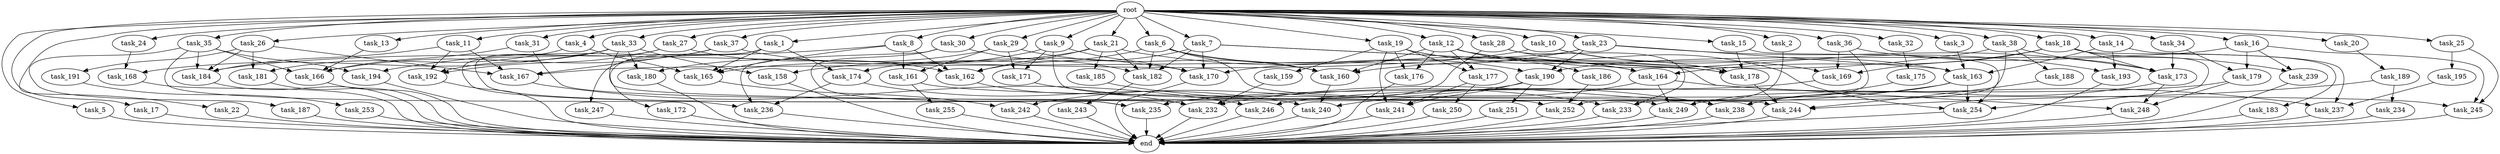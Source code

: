 digraph G {
  root [size="0.000000"];
  task_1 [size="10.240000"];
  task_2 [size="10.240000"];
  task_3 [size="10.240000"];
  task_4 [size="10.240000"];
  task_5 [size="10.240000"];
  task_6 [size="10.240000"];
  task_7 [size="10.240000"];
  task_8 [size="10.240000"];
  task_9 [size="10.240000"];
  task_10 [size="10.240000"];
  task_11 [size="10.240000"];
  task_12 [size="10.240000"];
  task_13 [size="10.240000"];
  task_14 [size="10.240000"];
  task_15 [size="10.240000"];
  task_16 [size="10.240000"];
  task_17 [size="10.240000"];
  task_18 [size="10.240000"];
  task_19 [size="10.240000"];
  task_20 [size="10.240000"];
  task_21 [size="10.240000"];
  task_22 [size="10.240000"];
  task_23 [size="10.240000"];
  task_24 [size="10.240000"];
  task_25 [size="10.240000"];
  task_26 [size="10.240000"];
  task_27 [size="10.240000"];
  task_28 [size="10.240000"];
  task_29 [size="10.240000"];
  task_30 [size="10.240000"];
  task_31 [size="10.240000"];
  task_32 [size="10.240000"];
  task_33 [size="10.240000"];
  task_34 [size="10.240000"];
  task_35 [size="10.240000"];
  task_36 [size="10.240000"];
  task_37 [size="10.240000"];
  task_38 [size="10.240000"];
  task_158 [size="9964324126.719999"];
  task_159 [size="343597383.680000"];
  task_160 [size="25254407700.480000"];
  task_161 [size="9964324126.719999"];
  task_162 [size="16320875724.800001"];
  task_163 [size="5583457484.800000"];
  task_164 [size="17523466567.680000"];
  task_165 [size="9105330667.520000"];
  task_166 [size="23880018165.760002"];
  task_167 [size="8761733283.840000"];
  task_168 [size="3521873182.720000"];
  task_169 [size="11338713661.440001"];
  task_170 [size="8761733283.840000"];
  task_171 [size="10737418240.000000"];
  task_172 [size="1374389534.720000"];
  task_173 [size="20100446945.279999"];
  task_174 [size="8332236554.240000"];
  task_175 [size="343597383.680000"];
  task_176 [size="5841155522.560000"];
  task_177 [size="5841155522.560000"];
  task_178 [size="18038862643.200001"];
  task_179 [size="4552665333.760000"];
  task_180 [size="9964324126.719999"];
  task_181 [size="6356551598.080000"];
  task_182 [size="20787641712.639999"];
  task_183 [size="8589934592.000000"];
  task_184 [size="14259291422.720001"];
  task_185 [size="8589934592.000000"];
  task_186 [size="5497558138.880000"];
  task_187 [size="8589934592.000000"];
  task_188 [size="4209067950.080000"];
  task_189 [size="343597383.680000"];
  task_190 [size="10393820856.320000"];
  task_191 [size="2147483648.000000"];
  task_192 [size="7730941132.800000"];
  task_193 [size="6270652252.160000"];
  task_194 [size="9964324126.719999"];
  task_195 [size="343597383.680000"];
  task_232 [size="14688788152.320000"];
  task_233 [size="10307921510.400000"];
  task_234 [size="5497558138.880000"];
  task_235 [size="17265768529.920002"];
  task_236 [size="13829794693.120001"];
  task_237 [size="11510512353.280001"];
  task_238 [size="18468359372.799999"];
  task_239 [size="1717986918.400000"];
  task_240 [size="16234976378.880001"];
  task_241 [size="4810363371.520000"];
  task_242 [size="6871947673.600000"];
  task_243 [size="4209067950.080000"];
  task_244 [size="16234976378.880001"];
  task_245 [size="4896262717.440001"];
  task_246 [size="10737418240.000000"];
  task_247 [size="1374389534.720000"];
  task_248 [size="11081015623.680000"];
  task_249 [size="15290083573.760000"];
  task_250 [size="3092376453.120000"];
  task_251 [size="1374389534.720000"];
  task_252 [size="13228499271.680000"];
  task_253 [size="3092376453.120000"];
  task_254 [size="28003186769.920002"];
  task_255 [size="4209067950.080000"];
  end [size="0.000000"];

  root -> task_1 [size="1.000000"];
  root -> task_2 [size="1.000000"];
  root -> task_3 [size="1.000000"];
  root -> task_4 [size="1.000000"];
  root -> task_5 [size="1.000000"];
  root -> task_6 [size="1.000000"];
  root -> task_7 [size="1.000000"];
  root -> task_8 [size="1.000000"];
  root -> task_9 [size="1.000000"];
  root -> task_10 [size="1.000000"];
  root -> task_11 [size="1.000000"];
  root -> task_12 [size="1.000000"];
  root -> task_13 [size="1.000000"];
  root -> task_14 [size="1.000000"];
  root -> task_15 [size="1.000000"];
  root -> task_16 [size="1.000000"];
  root -> task_17 [size="1.000000"];
  root -> task_18 [size="1.000000"];
  root -> task_19 [size="1.000000"];
  root -> task_20 [size="1.000000"];
  root -> task_21 [size="1.000000"];
  root -> task_22 [size="1.000000"];
  root -> task_23 [size="1.000000"];
  root -> task_24 [size="1.000000"];
  root -> task_25 [size="1.000000"];
  root -> task_26 [size="1.000000"];
  root -> task_27 [size="1.000000"];
  root -> task_28 [size="1.000000"];
  root -> task_29 [size="1.000000"];
  root -> task_30 [size="1.000000"];
  root -> task_31 [size="1.000000"];
  root -> task_32 [size="1.000000"];
  root -> task_33 [size="1.000000"];
  root -> task_34 [size="1.000000"];
  root -> task_35 [size="1.000000"];
  root -> task_36 [size="1.000000"];
  root -> task_37 [size="1.000000"];
  root -> task_38 [size="1.000000"];
  task_1 -> task_165 [size="134217728.000000"];
  task_1 -> task_172 [size="134217728.000000"];
  task_1 -> task_174 [size="134217728.000000"];
  task_1 -> task_247 [size="134217728.000000"];
  task_2 -> task_252 [size="75497472.000000"];
  task_3 -> task_163 [size="33554432.000000"];
  task_4 -> task_165 [size="411041792.000000"];
  task_4 -> task_181 [size="411041792.000000"];
  task_5 -> end [size="1.000000"];
  task_6 -> task_160 [size="679477248.000000"];
  task_6 -> task_174 [size="679477248.000000"];
  task_6 -> task_182 [size="679477248.000000"];
  task_6 -> task_190 [size="679477248.000000"];
  task_6 -> task_238 [size="679477248.000000"];
  task_7 -> task_162 [size="209715200.000000"];
  task_7 -> task_170 [size="209715200.000000"];
  task_7 -> task_178 [size="209715200.000000"];
  task_7 -> task_182 [size="209715200.000000"];
  task_7 -> task_248 [size="209715200.000000"];
  task_8 -> task_161 [size="134217728.000000"];
  task_8 -> task_162 [size="134217728.000000"];
  task_8 -> task_165 [size="134217728.000000"];
  task_8 -> task_194 [size="134217728.000000"];
  task_9 -> task_165 [size="209715200.000000"];
  task_9 -> task_170 [size="209715200.000000"];
  task_9 -> task_171 [size="209715200.000000"];
  task_9 -> task_249 [size="209715200.000000"];
  task_10 -> task_163 [size="134217728.000000"];
  task_10 -> task_169 [size="134217728.000000"];
  task_10 -> task_184 [size="134217728.000000"];
  task_11 -> task_167 [size="209715200.000000"];
  task_11 -> task_184 [size="209715200.000000"];
  task_11 -> task_192 [size="209715200.000000"];
  task_12 -> task_160 [size="536870912.000000"];
  task_12 -> task_176 [size="536870912.000000"];
  task_12 -> task_177 [size="536870912.000000"];
  task_12 -> task_186 [size="536870912.000000"];
  task_12 -> task_193 [size="536870912.000000"];
  task_12 -> task_254 [size="536870912.000000"];
  task_13 -> task_166 [size="679477248.000000"];
  task_14 -> task_163 [size="75497472.000000"];
  task_14 -> task_193 [size="75497472.000000"];
  task_14 -> task_237 [size="75497472.000000"];
  task_15 -> task_178 [size="679477248.000000"];
  task_15 -> task_254 [size="679477248.000000"];
  task_16 -> task_179 [size="33554432.000000"];
  task_16 -> task_190 [size="33554432.000000"];
  task_16 -> task_239 [size="33554432.000000"];
  task_16 -> task_245 [size="33554432.000000"];
  task_17 -> end [size="1.000000"];
  task_18 -> task_164 [size="838860800.000000"];
  task_18 -> task_169 [size="838860800.000000"];
  task_18 -> task_173 [size="838860800.000000"];
  task_18 -> task_183 [size="838860800.000000"];
  task_18 -> task_254 [size="838860800.000000"];
  task_19 -> task_159 [size="33554432.000000"];
  task_19 -> task_164 [size="33554432.000000"];
  task_19 -> task_176 [size="33554432.000000"];
  task_19 -> task_177 [size="33554432.000000"];
  task_19 -> task_178 [size="33554432.000000"];
  task_19 -> task_241 [size="33554432.000000"];
  task_20 -> task_189 [size="33554432.000000"];
  task_21 -> task_158 [size="838860800.000000"];
  task_21 -> task_162 [size="838860800.000000"];
  task_21 -> task_164 [size="838860800.000000"];
  task_21 -> task_182 [size="838860800.000000"];
  task_21 -> task_185 [size="838860800.000000"];
  task_22 -> end [size="1.000000"];
  task_23 -> task_163 [size="301989888.000000"];
  task_23 -> task_167 [size="301989888.000000"];
  task_23 -> task_170 [size="301989888.000000"];
  task_23 -> task_173 [size="301989888.000000"];
  task_23 -> task_190 [size="301989888.000000"];
  task_24 -> task_168 [size="209715200.000000"];
  task_25 -> task_195 [size="33554432.000000"];
  task_25 -> task_245 [size="33554432.000000"];
  task_26 -> task_167 [size="209715200.000000"];
  task_26 -> task_181 [size="209715200.000000"];
  task_26 -> task_184 [size="209715200.000000"];
  task_26 -> task_191 [size="209715200.000000"];
  task_27 -> task_162 [size="411041792.000000"];
  task_27 -> task_192 [size="411041792.000000"];
  task_27 -> task_232 [size="411041792.000000"];
  task_28 -> task_178 [size="838860800.000000"];
  task_28 -> task_233 [size="838860800.000000"];
  task_28 -> task_235 [size="838860800.000000"];
  task_29 -> task_160 [size="838860800.000000"];
  task_29 -> task_161 [size="838860800.000000"];
  task_29 -> task_171 [size="838860800.000000"];
  task_29 -> task_180 [size="838860800.000000"];
  task_30 -> task_182 [size="301989888.000000"];
  task_30 -> task_235 [size="301989888.000000"];
  task_30 -> task_236 [size="301989888.000000"];
  task_31 -> task_166 [size="679477248.000000"];
  task_31 -> task_252 [size="679477248.000000"];
  task_32 -> task_175 [size="33554432.000000"];
  task_33 -> task_158 [size="134217728.000000"];
  task_33 -> task_168 [size="134217728.000000"];
  task_33 -> task_180 [size="134217728.000000"];
  task_33 -> task_192 [size="134217728.000000"];
  task_33 -> task_235 [size="134217728.000000"];
  task_33 -> task_244 [size="134217728.000000"];
  task_34 -> task_173 [size="411041792.000000"];
  task_34 -> task_179 [size="411041792.000000"];
  task_35 -> task_166 [size="838860800.000000"];
  task_35 -> task_184 [size="838860800.000000"];
  task_35 -> task_187 [size="838860800.000000"];
  task_35 -> task_194 [size="838860800.000000"];
  task_35 -> task_236 [size="838860800.000000"];
  task_36 -> task_169 [size="134217728.000000"];
  task_36 -> task_233 [size="134217728.000000"];
  task_36 -> task_239 [size="134217728.000000"];
  task_37 -> task_166 [size="134217728.000000"];
  task_37 -> task_167 [size="134217728.000000"];
  task_37 -> task_170 [size="134217728.000000"];
  task_38 -> task_160 [size="411041792.000000"];
  task_38 -> task_173 [size="411041792.000000"];
  task_38 -> task_188 [size="411041792.000000"];
  task_38 -> task_249 [size="411041792.000000"];
  task_158 -> end [size="1.000000"];
  task_159 -> task_232 [size="209715200.000000"];
  task_160 -> task_240 [size="536870912.000000"];
  task_161 -> task_245 [size="411041792.000000"];
  task_161 -> task_255 [size="411041792.000000"];
  task_162 -> task_232 [size="134217728.000000"];
  task_163 -> task_232 [size="679477248.000000"];
  task_163 -> task_238 [size="679477248.000000"];
  task_163 -> task_254 [size="679477248.000000"];
  task_164 -> task_237 [size="838860800.000000"];
  task_164 -> task_240 [size="838860800.000000"];
  task_164 -> task_249 [size="838860800.000000"];
  task_165 -> task_242 [size="536870912.000000"];
  task_166 -> end [size="1.000000"];
  task_167 -> task_246 [size="209715200.000000"];
  task_168 -> end [size="1.000000"];
  task_169 -> task_235 [size="411041792.000000"];
  task_170 -> end [size="1.000000"];
  task_171 -> task_233 [size="33554432.000000"];
  task_172 -> end [size="1.000000"];
  task_173 -> task_238 [size="33554432.000000"];
  task_173 -> task_248 [size="33554432.000000"];
  task_174 -> task_236 [size="209715200.000000"];
  task_174 -> task_240 [size="209715200.000000"];
  task_175 -> task_249 [size="33554432.000000"];
  task_176 -> end [size="1.000000"];
  task_177 -> task_241 [size="301989888.000000"];
  task_177 -> task_250 [size="301989888.000000"];
  task_178 -> task_244 [size="838860800.000000"];
  task_179 -> task_246 [size="838860800.000000"];
  task_179 -> task_248 [size="838860800.000000"];
  task_180 -> end [size="1.000000"];
  task_181 -> end [size="1.000000"];
  task_182 -> task_243 [size="411041792.000000"];
  task_183 -> end [size="1.000000"];
  task_184 -> end [size="1.000000"];
  task_185 -> task_238 [size="411041792.000000"];
  task_186 -> task_252 [size="536870912.000000"];
  task_187 -> end [size="1.000000"];
  task_188 -> task_244 [size="75497472.000000"];
  task_189 -> task_234 [size="536870912.000000"];
  task_189 -> task_244 [size="536870912.000000"];
  task_190 -> task_241 [size="134217728.000000"];
  task_190 -> task_242 [size="134217728.000000"];
  task_190 -> task_251 [size="134217728.000000"];
  task_191 -> task_253 [size="301989888.000000"];
  task_192 -> end [size="1.000000"];
  task_193 -> end [size="1.000000"];
  task_194 -> end [size="1.000000"];
  task_195 -> task_237 [size="209715200.000000"];
  task_232 -> end [size="1.000000"];
  task_233 -> end [size="1.000000"];
  task_234 -> end [size="1.000000"];
  task_235 -> end [size="1.000000"];
  task_236 -> end [size="1.000000"];
  task_237 -> end [size="1.000000"];
  task_238 -> end [size="1.000000"];
  task_239 -> end [size="1.000000"];
  task_240 -> end [size="1.000000"];
  task_241 -> end [size="1.000000"];
  task_242 -> end [size="1.000000"];
  task_243 -> end [size="1.000000"];
  task_244 -> end [size="1.000000"];
  task_245 -> end [size="1.000000"];
  task_246 -> end [size="1.000000"];
  task_247 -> end [size="1.000000"];
  task_248 -> end [size="1.000000"];
  task_249 -> end [size="1.000000"];
  task_250 -> end [size="1.000000"];
  task_251 -> end [size="1.000000"];
  task_252 -> end [size="1.000000"];
  task_253 -> end [size="1.000000"];
  task_254 -> end [size="1.000000"];
  task_255 -> end [size="1.000000"];
}
